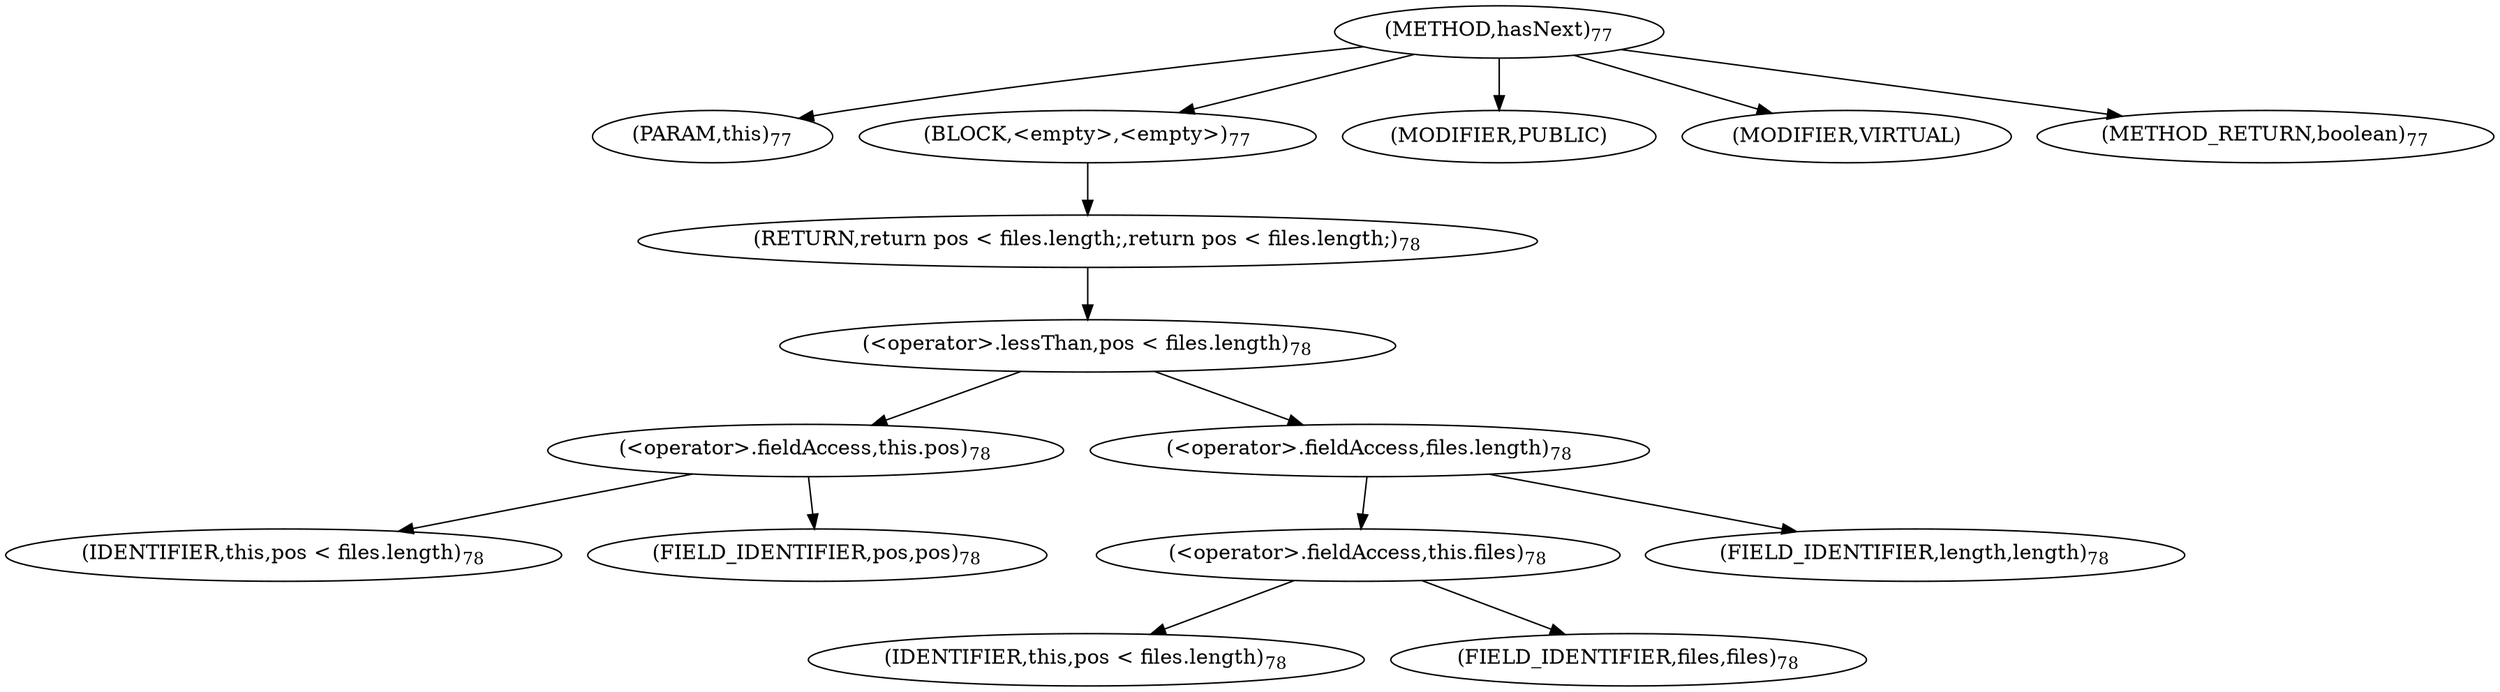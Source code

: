 digraph "hasNext" {  
"136" [label = <(METHOD,hasNext)<SUB>77</SUB>> ]
"137" [label = <(PARAM,this)<SUB>77</SUB>> ]
"138" [label = <(BLOCK,&lt;empty&gt;,&lt;empty&gt;)<SUB>77</SUB>> ]
"139" [label = <(RETURN,return pos &lt; files.length;,return pos &lt; files.length;)<SUB>78</SUB>> ]
"140" [label = <(&lt;operator&gt;.lessThan,pos &lt; files.length)<SUB>78</SUB>> ]
"141" [label = <(&lt;operator&gt;.fieldAccess,this.pos)<SUB>78</SUB>> ]
"142" [label = <(IDENTIFIER,this,pos &lt; files.length)<SUB>78</SUB>> ]
"143" [label = <(FIELD_IDENTIFIER,pos,pos)<SUB>78</SUB>> ]
"144" [label = <(&lt;operator&gt;.fieldAccess,files.length)<SUB>78</SUB>> ]
"145" [label = <(&lt;operator&gt;.fieldAccess,this.files)<SUB>78</SUB>> ]
"146" [label = <(IDENTIFIER,this,pos &lt; files.length)<SUB>78</SUB>> ]
"147" [label = <(FIELD_IDENTIFIER,files,files)<SUB>78</SUB>> ]
"148" [label = <(FIELD_IDENTIFIER,length,length)<SUB>78</SUB>> ]
"149" [label = <(MODIFIER,PUBLIC)> ]
"150" [label = <(MODIFIER,VIRTUAL)> ]
"151" [label = <(METHOD_RETURN,boolean)<SUB>77</SUB>> ]
  "136" -> "137" 
  "136" -> "138" 
  "136" -> "149" 
  "136" -> "150" 
  "136" -> "151" 
  "138" -> "139" 
  "139" -> "140" 
  "140" -> "141" 
  "140" -> "144" 
  "141" -> "142" 
  "141" -> "143" 
  "144" -> "145" 
  "144" -> "148" 
  "145" -> "146" 
  "145" -> "147" 
}
